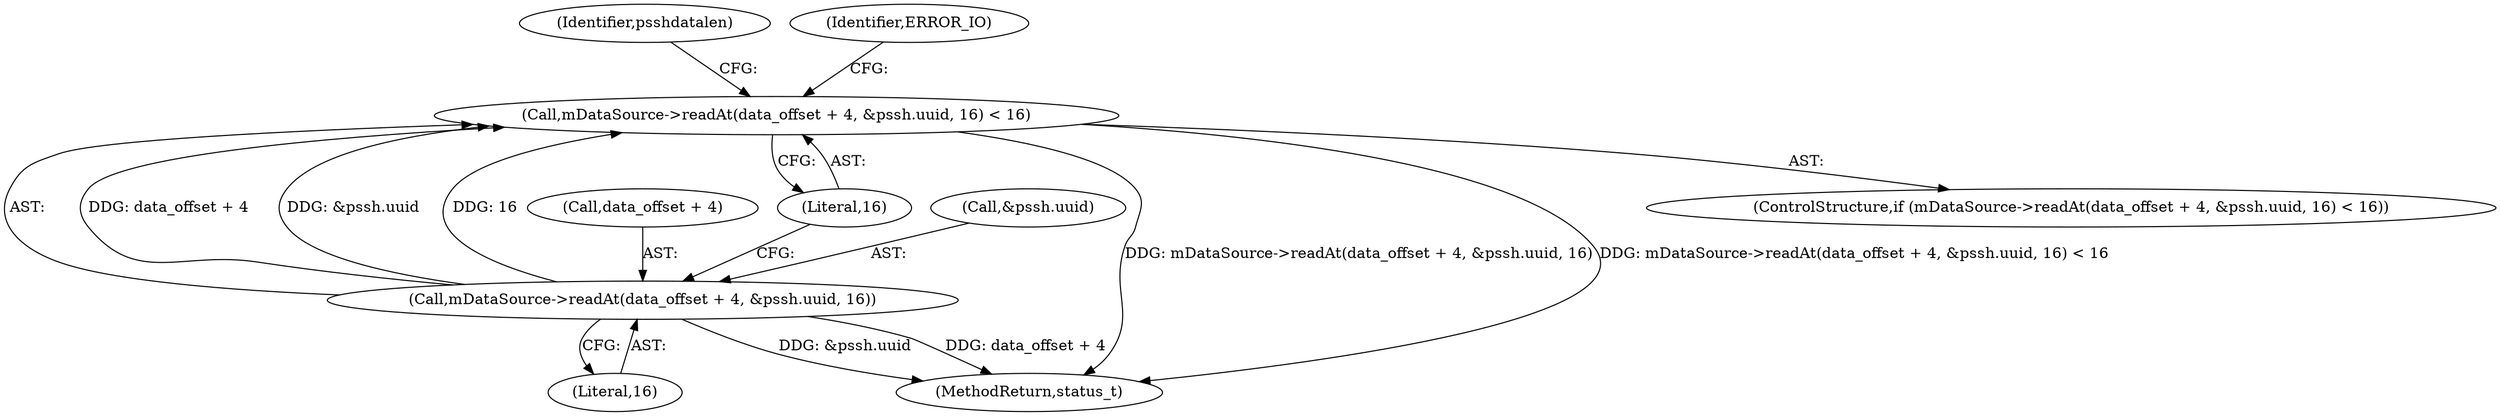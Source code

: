 digraph "0_Android_e7142a0703bc93f75e213e96ebc19000022afed9@API" {
"1001050" [label="(Call,mDataSource->readAt(data_offset + 4, &pssh.uuid, 16) < 16)"];
"1001051" [label="(Call,mDataSource->readAt(data_offset + 4, &pssh.uuid, 16))"];
"1001066" [label="(Identifier,psshdatalen)"];
"1001050" [label="(Call,mDataSource->readAt(data_offset + 4, &pssh.uuid, 16) < 16)"];
"1001052" [label="(Call,data_offset + 4)"];
"1001060" [label="(Literal,16)"];
"1001063" [label="(Identifier,ERROR_IO)"];
"1001059" [label="(Literal,16)"];
"1003275" [label="(MethodReturn,status_t)"];
"1001051" [label="(Call,mDataSource->readAt(data_offset + 4, &pssh.uuid, 16))"];
"1001055" [label="(Call,&pssh.uuid)"];
"1001049" [label="(ControlStructure,if (mDataSource->readAt(data_offset + 4, &pssh.uuid, 16) < 16))"];
"1001050" -> "1001049"  [label="AST: "];
"1001050" -> "1001060"  [label="CFG: "];
"1001051" -> "1001050"  [label="AST: "];
"1001060" -> "1001050"  [label="AST: "];
"1001063" -> "1001050"  [label="CFG: "];
"1001066" -> "1001050"  [label="CFG: "];
"1001050" -> "1003275"  [label="DDG: mDataSource->readAt(data_offset + 4, &pssh.uuid, 16)"];
"1001050" -> "1003275"  [label="DDG: mDataSource->readAt(data_offset + 4, &pssh.uuid, 16) < 16"];
"1001051" -> "1001050"  [label="DDG: data_offset + 4"];
"1001051" -> "1001050"  [label="DDG: &pssh.uuid"];
"1001051" -> "1001050"  [label="DDG: 16"];
"1001051" -> "1001059"  [label="CFG: "];
"1001052" -> "1001051"  [label="AST: "];
"1001055" -> "1001051"  [label="AST: "];
"1001059" -> "1001051"  [label="AST: "];
"1001060" -> "1001051"  [label="CFG: "];
"1001051" -> "1003275"  [label="DDG: &pssh.uuid"];
"1001051" -> "1003275"  [label="DDG: data_offset + 4"];
}
